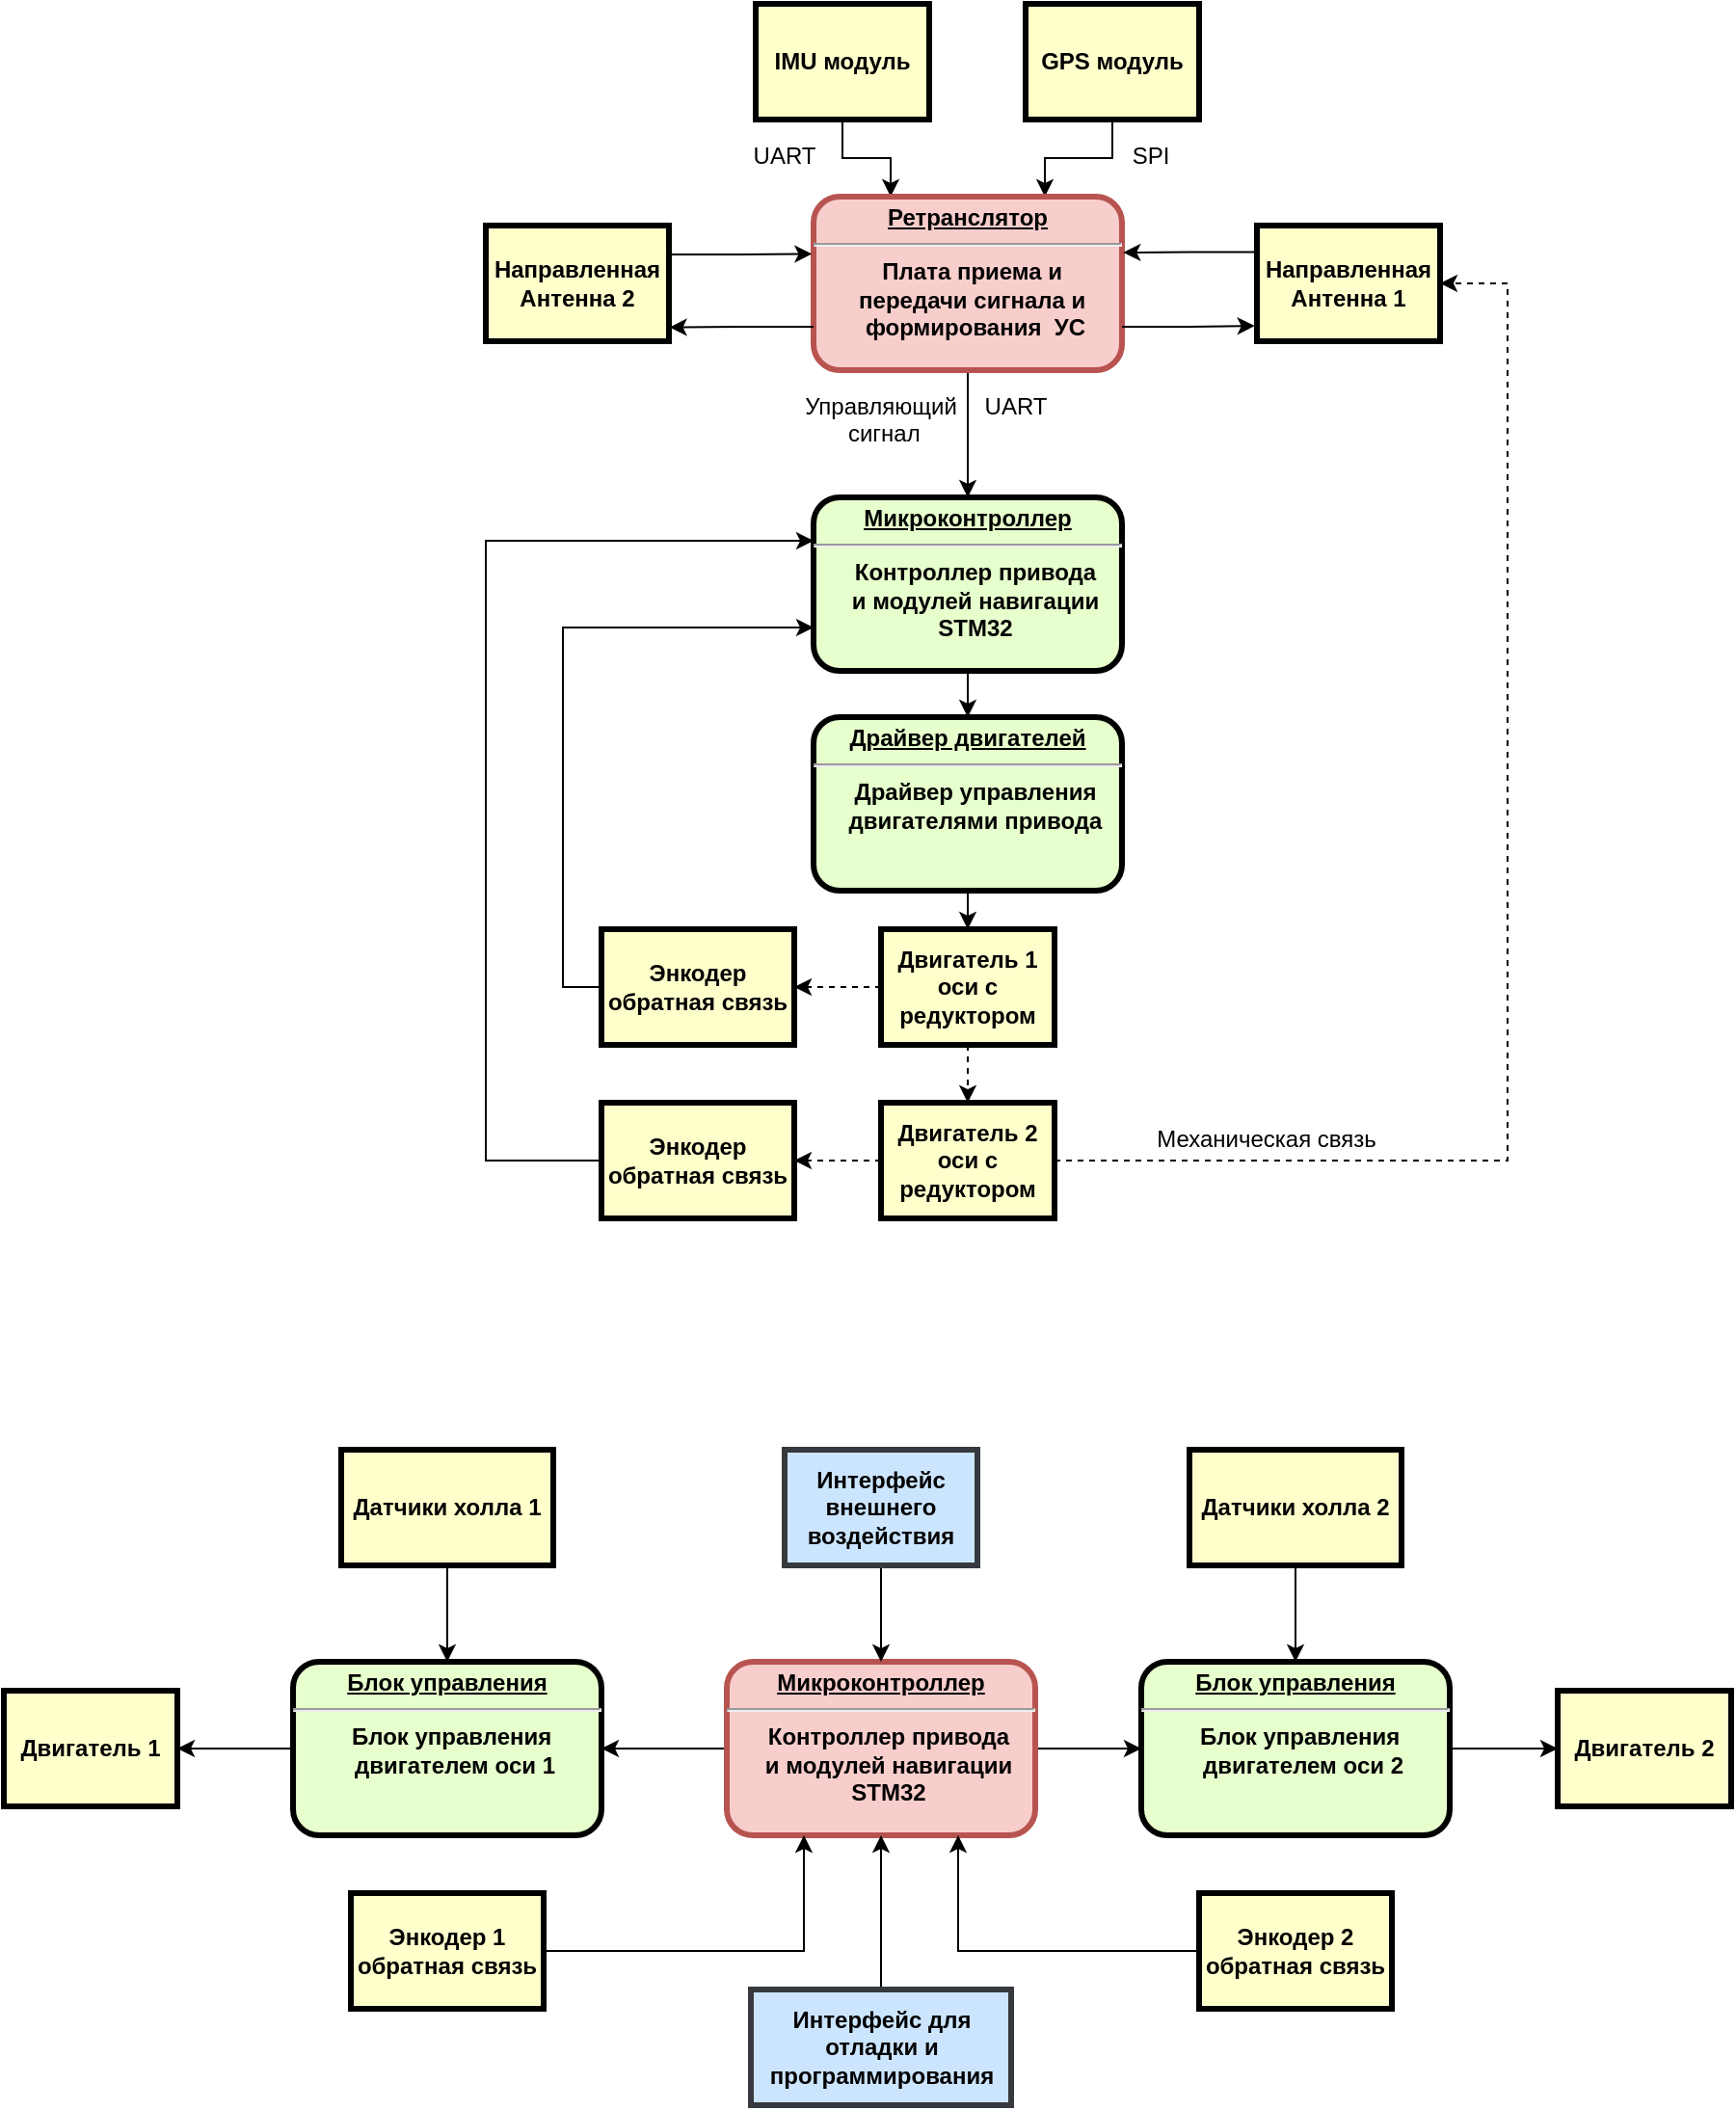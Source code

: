 <mxfile version="25.0.3">
  <diagram name="Page-1" id="c7558073-3199-34d8-9f00-42111426c3f3">
    <mxGraphModel dx="1701" dy="442" grid="1" gridSize="10" guides="1" tooltips="1" connect="1" arrows="1" fold="1" page="1" pageScale="1" pageWidth="826" pageHeight="1169" background="none" math="0" shadow="0">
      <root>
        <mxCell id="0" />
        <mxCell id="1" parent="0" />
        <mxCell id="UN_XIaxyN10X3Z1a8Tkm-105" style="edgeStyle=orthogonalEdgeStyle;rounded=0;orthogonalLoop=1;jettySize=auto;html=1;entryX=0.5;entryY=0;entryDx=0;entryDy=0;" parent="1" source="UN_XIaxyN10X3Z1a8Tkm-97" target="UN_XIaxyN10X3Z1a8Tkm-103" edge="1">
          <mxGeometry relative="1" as="geometry" />
        </mxCell>
        <mxCell id="UN_XIaxyN10X3Z1a8Tkm-97" value="&lt;p style=&quot;margin: 0px; margin-top: 4px; text-align: center; text-decoration: underline;&quot;&gt;&lt;strong&gt;Микроконтроллер&lt;/strong&gt;&lt;/p&gt;&lt;hr&gt;&lt;p style=&quot;margin: 0px; margin-left: 8px;&quot;&gt;Контроллер привода&lt;/p&gt;&lt;p style=&quot;margin: 0px; margin-left: 8px;&quot;&gt;и модулей навигации&lt;br&gt;STM32&lt;/p&gt;" style="verticalAlign=middle;align=center;overflow=fill;fontSize=12;fontFamily=Helvetica;html=1;rounded=1;fontStyle=1;strokeWidth=3;fillColor=#E6FFCC" parent="1" vertex="1">
          <mxGeometry x="350" y="376" width="160" height="90" as="geometry" />
        </mxCell>
        <mxCell id="gSOiPHyv-bpP9yXjdw-1-28" style="edgeStyle=orthogonalEdgeStyle;rounded=0;orthogonalLoop=1;jettySize=auto;html=1;exitX=0.5;exitY=1;exitDx=0;exitDy=0;entryX=0.5;entryY=0;entryDx=0;entryDy=0;dashed=1;" parent="1" source="UN_XIaxyN10X3Z1a8Tkm-102" target="UN_XIaxyN10X3Z1a8Tkm-106" edge="1">
          <mxGeometry relative="1" as="geometry">
            <mxPoint x="429.706" y="680.0" as="targetPoint" />
          </mxGeometry>
        </mxCell>
        <mxCell id="gSOiPHyv-bpP9yXjdw-1-29" value="" style="edgeStyle=orthogonalEdgeStyle;rounded=0;orthogonalLoop=1;jettySize=auto;html=1;dashed=1;" parent="1" source="UN_XIaxyN10X3Z1a8Tkm-102" target="UN_XIaxyN10X3Z1a8Tkm-109" edge="1">
          <mxGeometry relative="1" as="geometry" />
        </mxCell>
        <mxCell id="UN_XIaxyN10X3Z1a8Tkm-102" value="Двигатель 1 оси с редуктором" style="whiteSpace=wrap;align=center;verticalAlign=middle;fontStyle=1;strokeWidth=3;fillColor=#FFFFCC" parent="1" vertex="1">
          <mxGeometry x="385.0" y="600" width="90" height="60" as="geometry" />
        </mxCell>
        <mxCell id="gSOiPHyv-bpP9yXjdw-1-27" style="edgeStyle=orthogonalEdgeStyle;rounded=0;orthogonalLoop=1;jettySize=auto;html=1;exitX=0.5;exitY=1;exitDx=0;exitDy=0;" parent="1" source="UN_XIaxyN10X3Z1a8Tkm-103" target="UN_XIaxyN10X3Z1a8Tkm-102" edge="1">
          <mxGeometry relative="1" as="geometry" />
        </mxCell>
        <mxCell id="UN_XIaxyN10X3Z1a8Tkm-103" value="&lt;p style=&quot;margin: 0px; margin-top: 4px; text-align: center; text-decoration: underline;&quot;&gt;Драйвер двигателей&lt;/p&gt;&lt;hr&gt;&lt;p style=&quot;margin: 0px; margin-left: 8px;&quot;&gt;Драйвер управления&lt;/p&gt;&lt;p style=&quot;margin: 0px; margin-left: 8px;&quot;&gt;двигателями привода&lt;/p&gt;" style="verticalAlign=middle;align=center;overflow=fill;fontSize=12;fontFamily=Helvetica;html=1;rounded=1;fontStyle=1;strokeWidth=3;fillColor=#E6FFCC" parent="1" vertex="1">
          <mxGeometry x="350" y="490" width="160" height="90" as="geometry" />
        </mxCell>
        <mxCell id="gSOiPHyv-bpP9yXjdw-1-30" value="" style="edgeStyle=orthogonalEdgeStyle;rounded=0;orthogonalLoop=1;jettySize=auto;html=1;dashed=1;" parent="1" source="UN_XIaxyN10X3Z1a8Tkm-106" target="UN_XIaxyN10X3Z1a8Tkm-111" edge="1">
          <mxGeometry relative="1" as="geometry" />
        </mxCell>
        <mxCell id="gSOiPHyv-bpP9yXjdw-1-33" style="edgeStyle=orthogonalEdgeStyle;rounded=0;orthogonalLoop=1;jettySize=auto;html=1;entryX=1;entryY=0.5;entryDx=0;entryDy=0;dashed=1;" parent="1" source="UN_XIaxyN10X3Z1a8Tkm-106" target="gSOiPHyv-bpP9yXjdw-1-15" edge="1">
          <mxGeometry relative="1" as="geometry">
            <Array as="points">
              <mxPoint x="710" y="720" />
              <mxPoint x="710" y="265" />
            </Array>
          </mxGeometry>
        </mxCell>
        <mxCell id="UN_XIaxyN10X3Z1a8Tkm-106" value="Двигатель 2 оси с редуктором" style="whiteSpace=wrap;align=center;verticalAlign=middle;fontStyle=1;strokeWidth=3;fillColor=#FFFFCC" parent="1" vertex="1">
          <mxGeometry x="385.0" y="690" width="90" height="60" as="geometry" />
        </mxCell>
        <mxCell id="gSOiPHyv-bpP9yXjdw-1-36" style="edgeStyle=orthogonalEdgeStyle;rounded=0;orthogonalLoop=1;jettySize=auto;html=1;entryX=0;entryY=0.75;entryDx=0;entryDy=0;" parent="1" source="UN_XIaxyN10X3Z1a8Tkm-109" target="UN_XIaxyN10X3Z1a8Tkm-97" edge="1">
          <mxGeometry relative="1" as="geometry">
            <Array as="points">
              <mxPoint x="220" y="630" />
              <mxPoint x="220" y="444" />
            </Array>
          </mxGeometry>
        </mxCell>
        <mxCell id="UN_XIaxyN10X3Z1a8Tkm-109" value="Энкодер обратная связь" style="whiteSpace=wrap;align=center;verticalAlign=middle;fontStyle=1;strokeWidth=3;fillColor=#FFFFCC" parent="1" vertex="1">
          <mxGeometry x="240" y="600" width="100" height="60" as="geometry" />
        </mxCell>
        <mxCell id="gSOiPHyv-bpP9yXjdw-1-35" style="edgeStyle=orthogonalEdgeStyle;rounded=0;orthogonalLoop=1;jettySize=auto;html=1;entryX=0;entryY=0.25;entryDx=0;entryDy=0;" parent="1" source="UN_XIaxyN10X3Z1a8Tkm-111" target="UN_XIaxyN10X3Z1a8Tkm-97" edge="1">
          <mxGeometry relative="1" as="geometry">
            <mxPoint x="140" y="400" as="targetPoint" />
            <Array as="points">
              <mxPoint x="180" y="720" />
              <mxPoint x="180" y="398" />
            </Array>
          </mxGeometry>
        </mxCell>
        <mxCell id="UN_XIaxyN10X3Z1a8Tkm-111" value="Энкодер обратная связь" style="whiteSpace=wrap;align=center;verticalAlign=middle;fontStyle=1;strokeWidth=3;fillColor=#FFFFCC" parent="1" vertex="1">
          <mxGeometry x="240" y="690" width="100" height="60" as="geometry" />
        </mxCell>
        <mxCell id="vjIKyAhb01vJjqgrZn2G-4" style="edgeStyle=orthogonalEdgeStyle;rounded=0;orthogonalLoop=1;jettySize=auto;html=1;entryX=0.75;entryY=0;entryDx=0;entryDy=0;" parent="1" source="UN_XIaxyN10X3Z1a8Tkm-116" target="gSOiPHyv-bpP9yXjdw-1-17" edge="1">
          <mxGeometry relative="1" as="geometry" />
        </mxCell>
        <mxCell id="UN_XIaxyN10X3Z1a8Tkm-116" value="GPS модуль" style="whiteSpace=wrap;align=center;verticalAlign=middle;fontStyle=1;strokeWidth=3;fillColor=#FFFFCC" parent="1" vertex="1">
          <mxGeometry x="460.0" y="120" width="90" height="60" as="geometry" />
        </mxCell>
        <mxCell id="vjIKyAhb01vJjqgrZn2G-3" value="" style="edgeStyle=orthogonalEdgeStyle;rounded=0;orthogonalLoop=1;jettySize=auto;html=1;entryX=0.25;entryY=0;entryDx=0;entryDy=0;" parent="1" source="UN_XIaxyN10X3Z1a8Tkm-117" target="gSOiPHyv-bpP9yXjdw-1-17" edge="1">
          <mxGeometry relative="1" as="geometry" />
        </mxCell>
        <mxCell id="UN_XIaxyN10X3Z1a8Tkm-117" value="IMU модуль" style="whiteSpace=wrap;align=center;verticalAlign=middle;fontStyle=1;strokeWidth=3;fillColor=#FFFFCC" parent="1" vertex="1">
          <mxGeometry x="320.0" y="120" width="90" height="60" as="geometry" />
        </mxCell>
        <mxCell id="UN_XIaxyN10X3Z1a8Tkm-127" value="Направленная&#xa;Антенна 2" style="whiteSpace=wrap;align=center;verticalAlign=middle;fontStyle=1;strokeWidth=3;fillColor=#FFFFCC" parent="1" vertex="1">
          <mxGeometry x="180" y="235" width="95" height="60" as="geometry" />
        </mxCell>
        <mxCell id="UN_XIaxyN10X3Z1a8Tkm-132" value="SPI" style="text;spacingTop=-5;align=center" parent="1" vertex="1">
          <mxGeometry x="510.0" y="190.0" width="30" height="20" as="geometry" />
        </mxCell>
        <mxCell id="UN_XIaxyN10X3Z1a8Tkm-133" value="UART" style="text;spacingTop=-5;align=center" parent="1" vertex="1">
          <mxGeometry x="320.0" y="190.0" width="30" height="20" as="geometry" />
        </mxCell>
        <mxCell id="gSOiPHyv-bpP9yXjdw-1-15" value="Направленная&#xa;Антенна 1" style="whiteSpace=wrap;align=center;verticalAlign=middle;fontStyle=1;strokeWidth=3;fillColor=#FFFFCC" parent="1" vertex="1">
          <mxGeometry x="580" y="235" width="95" height="60" as="geometry" />
        </mxCell>
        <mxCell id="gSOiPHyv-bpP9yXjdw-1-19" value="" style="edgeStyle=orthogonalEdgeStyle;rounded=0;orthogonalLoop=1;jettySize=auto;html=1;" parent="1" source="gSOiPHyv-bpP9yXjdw-1-17" target="UN_XIaxyN10X3Z1a8Tkm-97" edge="1">
          <mxGeometry relative="1" as="geometry" />
        </mxCell>
        <mxCell id="gSOiPHyv-bpP9yXjdw-1-17" value="&lt;p style=&quot;margin: 0px; margin-top: 4px; text-align: center; text-decoration: underline;&quot;&gt;Ретранслятор&lt;/p&gt;&lt;hr&gt;&lt;p style=&quot;margin: 0px; margin-left: 8px;&quot;&gt;Плата приема и&amp;nbsp;&lt;/p&gt;&lt;p style=&quot;margin: 0px; margin-left: 8px;&quot;&gt;передачи&amp;nbsp;&lt;span style=&quot;background-color: initial;&quot;&gt;сигнала и&amp;nbsp;&lt;/span&gt;&lt;/p&gt;&lt;p style=&quot;margin: 0px; margin-left: 8px;&quot;&gt;&lt;span style=&quot;background-color: initial;&quot;&gt;формирования&amp;nbsp; УС&lt;/span&gt;&lt;/p&gt;" style="verticalAlign=middle;align=center;overflow=fill;fontSize=12;fontFamily=Helvetica;html=1;rounded=1;fontStyle=1;strokeWidth=3;fillColor=#f8cecc;strokeColor=#b85450;" parent="1" vertex="1">
          <mxGeometry x="350" y="220" width="160" height="90" as="geometry" />
        </mxCell>
        <mxCell id="gSOiPHyv-bpP9yXjdw-1-20" value="Управляющий&#xa; сигнал" style="text;spacingTop=-5;align=center" parent="1" vertex="1">
          <mxGeometry x="370.0" y="320.0" width="30" height="20" as="geometry" />
        </mxCell>
        <mxCell id="gSOiPHyv-bpP9yXjdw-1-22" style="edgeStyle=orthogonalEdgeStyle;rounded=0;orthogonalLoop=1;jettySize=auto;html=1;exitX=1;exitY=0.25;exitDx=0;exitDy=0;entryX=-0.005;entryY=0.33;entryDx=0;entryDy=0;entryPerimeter=0;" parent="1" source="UN_XIaxyN10X3Z1a8Tkm-127" target="gSOiPHyv-bpP9yXjdw-1-17" edge="1">
          <mxGeometry relative="1" as="geometry" />
        </mxCell>
        <mxCell id="gSOiPHyv-bpP9yXjdw-1-23" style="edgeStyle=orthogonalEdgeStyle;rounded=0;orthogonalLoop=1;jettySize=auto;html=1;exitX=0;exitY=0.75;exitDx=0;exitDy=0;entryX=1.003;entryY=0.88;entryDx=0;entryDy=0;entryPerimeter=0;" parent="1" source="gSOiPHyv-bpP9yXjdw-1-17" target="UN_XIaxyN10X3Z1a8Tkm-127" edge="1">
          <mxGeometry relative="1" as="geometry" />
        </mxCell>
        <mxCell id="gSOiPHyv-bpP9yXjdw-1-24" style="edgeStyle=orthogonalEdgeStyle;rounded=0;orthogonalLoop=1;jettySize=auto;html=1;exitX=0.005;exitY=0.23;exitDx=0;exitDy=0;entryX=1.004;entryY=0.322;entryDx=0;entryDy=0;entryPerimeter=0;exitPerimeter=0;" parent="1" source="gSOiPHyv-bpP9yXjdw-1-15" target="gSOiPHyv-bpP9yXjdw-1-17" edge="1">
          <mxGeometry relative="1" as="geometry" />
        </mxCell>
        <mxCell id="gSOiPHyv-bpP9yXjdw-1-25" style="edgeStyle=orthogonalEdgeStyle;rounded=0;orthogonalLoop=1;jettySize=auto;html=1;exitX=1;exitY=0.75;exitDx=0;exitDy=0;entryX=-0.012;entryY=0.867;entryDx=0;entryDy=0;entryPerimeter=0;" parent="1" source="gSOiPHyv-bpP9yXjdw-1-17" target="gSOiPHyv-bpP9yXjdw-1-15" edge="1">
          <mxGeometry relative="1" as="geometry" />
        </mxCell>
        <mxCell id="gSOiPHyv-bpP9yXjdw-1-37" value="Механическая связь" style="text;spacingTop=-5;align=center" parent="1" vertex="1">
          <mxGeometry x="570.0" y="700.0" width="30" height="20" as="geometry" />
        </mxCell>
        <mxCell id="vjIKyAhb01vJjqgrZn2G-2" value="UART" style="text;spacingTop=-5;align=center" parent="1" vertex="1">
          <mxGeometry x="440.0" y="320.0" width="30" height="20" as="geometry" />
        </mxCell>
        <mxCell id="nqvxB4qUVf8XHCnClfAz-4" value="" style="edgeStyle=orthogonalEdgeStyle;rounded=0;orthogonalLoop=1;jettySize=auto;html=1;" edge="1" parent="1" source="nqvxB4qUVf8XHCnClfAz-1" target="nqvxB4qUVf8XHCnClfAz-2">
          <mxGeometry relative="1" as="geometry" />
        </mxCell>
        <mxCell id="nqvxB4qUVf8XHCnClfAz-5" value="" style="edgeStyle=orthogonalEdgeStyle;rounded=0;orthogonalLoop=1;jettySize=auto;html=1;" edge="1" parent="1" source="nqvxB4qUVf8XHCnClfAz-1" target="nqvxB4qUVf8XHCnClfAz-3">
          <mxGeometry relative="1" as="geometry" />
        </mxCell>
        <mxCell id="nqvxB4qUVf8XHCnClfAz-1" value="&lt;p style=&quot;margin: 0px; margin-top: 4px; text-align: center; text-decoration: underline;&quot;&gt;&lt;strong&gt;Микроконтроллер&lt;/strong&gt;&lt;/p&gt;&lt;hr&gt;&lt;p style=&quot;margin: 0px; margin-left: 8px;&quot;&gt;Контроллер привода&lt;/p&gt;&lt;p style=&quot;margin: 0px; margin-left: 8px;&quot;&gt;и модулей навигации&lt;br&gt;STM32&lt;/p&gt;" style="verticalAlign=middle;align=center;overflow=fill;fontSize=12;fontFamily=Helvetica;html=1;rounded=1;fontStyle=1;strokeWidth=3;fillColor=#f8cecc;strokeColor=#b85450;" vertex="1" parent="1">
          <mxGeometry x="305" y="980" width="160" height="90" as="geometry" />
        </mxCell>
        <mxCell id="nqvxB4qUVf8XHCnClfAz-13" style="edgeStyle=orthogonalEdgeStyle;rounded=0;orthogonalLoop=1;jettySize=auto;html=1;exitX=1;exitY=0.5;exitDx=0;exitDy=0;entryX=0;entryY=0.5;entryDx=0;entryDy=0;" edge="1" parent="1" source="nqvxB4qUVf8XHCnClfAz-2" target="nqvxB4qUVf8XHCnClfAz-10">
          <mxGeometry relative="1" as="geometry" />
        </mxCell>
        <mxCell id="nqvxB4qUVf8XHCnClfAz-2" value="&lt;p style=&quot;margin: 0px; margin-top: 4px; text-align: center; text-decoration: underline;&quot;&gt;Блок управления&lt;/p&gt;&lt;hr&gt;&lt;p style=&quot;margin: 0px; margin-left: 8px;&quot;&gt;Блок управления&amp;nbsp;&lt;/p&gt;&lt;p style=&quot;margin: 0px; margin-left: 8px;&quot;&gt;двигателем оси 2&lt;/p&gt;" style="verticalAlign=middle;align=center;overflow=fill;fontSize=12;fontFamily=Helvetica;html=1;rounded=1;fontStyle=1;strokeWidth=3;fillColor=#E6FFCC" vertex="1" parent="1">
          <mxGeometry x="520" y="980" width="160" height="90" as="geometry" />
        </mxCell>
        <mxCell id="nqvxB4qUVf8XHCnClfAz-12" style="edgeStyle=orthogonalEdgeStyle;rounded=0;orthogonalLoop=1;jettySize=auto;html=1;entryX=1;entryY=0.5;entryDx=0;entryDy=0;" edge="1" parent="1" source="nqvxB4qUVf8XHCnClfAz-3" target="nqvxB4qUVf8XHCnClfAz-11">
          <mxGeometry relative="1" as="geometry">
            <mxPoint x="60" y="1025" as="targetPoint" />
          </mxGeometry>
        </mxCell>
        <mxCell id="nqvxB4qUVf8XHCnClfAz-3" value="&lt;p style=&quot;margin: 0px; margin-top: 4px; text-align: center; text-decoration: underline;&quot;&gt;Блок управления&lt;/p&gt;&lt;hr&gt;&lt;p style=&quot;margin: 0px; margin-left: 8px;&quot;&gt;Блок управления&amp;nbsp;&lt;/p&gt;&lt;p style=&quot;margin: 0px; margin-left: 8px;&quot;&gt;двигателем оси 1&lt;/p&gt;" style="verticalAlign=middle;align=center;overflow=fill;fontSize=12;fontFamily=Helvetica;html=1;rounded=1;fontStyle=1;strokeWidth=3;fillColor=#E6FFCC" vertex="1" parent="1">
          <mxGeometry x="80" y="980" width="160" height="90" as="geometry" />
        </mxCell>
        <mxCell id="nqvxB4qUVf8XHCnClfAz-8" style="edgeStyle=orthogonalEdgeStyle;rounded=0;orthogonalLoop=1;jettySize=auto;html=1;entryX=0.25;entryY=1;entryDx=0;entryDy=0;" edge="1" parent="1" source="nqvxB4qUVf8XHCnClfAz-6" target="nqvxB4qUVf8XHCnClfAz-1">
          <mxGeometry relative="1" as="geometry" />
        </mxCell>
        <mxCell id="nqvxB4qUVf8XHCnClfAz-6" value="Энкодер 1 обратная связь" style="whiteSpace=wrap;align=center;verticalAlign=middle;fontStyle=1;strokeWidth=3;fillColor=#FFFFCC" vertex="1" parent="1">
          <mxGeometry x="110" y="1100" width="100" height="60" as="geometry" />
        </mxCell>
        <mxCell id="nqvxB4qUVf8XHCnClfAz-9" style="edgeStyle=orthogonalEdgeStyle;rounded=0;orthogonalLoop=1;jettySize=auto;html=1;entryX=0.75;entryY=1;entryDx=0;entryDy=0;" edge="1" parent="1" source="nqvxB4qUVf8XHCnClfAz-7" target="nqvxB4qUVf8XHCnClfAz-1">
          <mxGeometry relative="1" as="geometry" />
        </mxCell>
        <mxCell id="nqvxB4qUVf8XHCnClfAz-7" value="Энкодер 2 обратная связь" style="whiteSpace=wrap;align=center;verticalAlign=middle;fontStyle=1;strokeWidth=3;fillColor=#FFFFCC" vertex="1" parent="1">
          <mxGeometry x="550" y="1100" width="100" height="60" as="geometry" />
        </mxCell>
        <mxCell id="nqvxB4qUVf8XHCnClfAz-10" value="Двигатель 2" style="whiteSpace=wrap;align=center;verticalAlign=middle;fontStyle=1;strokeWidth=3;fillColor=#FFFFCC" vertex="1" parent="1">
          <mxGeometry x="736.0" y="995" width="90" height="60" as="geometry" />
        </mxCell>
        <mxCell id="nqvxB4qUVf8XHCnClfAz-11" value="Двигатель 1" style="whiteSpace=wrap;align=center;verticalAlign=middle;fontStyle=1;strokeWidth=3;fillColor=#FFFFCC" vertex="1" parent="1">
          <mxGeometry x="-70.0" y="995" width="90" height="60" as="geometry" />
        </mxCell>
        <mxCell id="nqvxB4qUVf8XHCnClfAz-17" style="edgeStyle=orthogonalEdgeStyle;rounded=0;orthogonalLoop=1;jettySize=auto;html=1;entryX=0.5;entryY=0;entryDx=0;entryDy=0;" edge="1" parent="1" source="nqvxB4qUVf8XHCnClfAz-14" target="nqvxB4qUVf8XHCnClfAz-3">
          <mxGeometry relative="1" as="geometry" />
        </mxCell>
        <mxCell id="nqvxB4qUVf8XHCnClfAz-14" value="Датчики холла 1" style="whiteSpace=wrap;align=center;verticalAlign=middle;fontStyle=1;strokeWidth=3;fillColor=#FFFFCC" vertex="1" parent="1">
          <mxGeometry x="105" y="870" width="110" height="60" as="geometry" />
        </mxCell>
        <mxCell id="nqvxB4qUVf8XHCnClfAz-18" value="" style="edgeStyle=orthogonalEdgeStyle;rounded=0;orthogonalLoop=1;jettySize=auto;html=1;" edge="1" parent="1" source="nqvxB4qUVf8XHCnClfAz-15" target="nqvxB4qUVf8XHCnClfAz-2">
          <mxGeometry relative="1" as="geometry" />
        </mxCell>
        <mxCell id="nqvxB4qUVf8XHCnClfAz-15" value="Датчики холла 2" style="whiteSpace=wrap;align=center;verticalAlign=middle;fontStyle=1;strokeWidth=3;fillColor=#FFFFCC" vertex="1" parent="1">
          <mxGeometry x="545" y="870" width="110" height="60" as="geometry" />
        </mxCell>
        <mxCell id="nqvxB4qUVf8XHCnClfAz-20" value="" style="edgeStyle=orthogonalEdgeStyle;rounded=0;orthogonalLoop=1;jettySize=auto;html=1;" edge="1" parent="1" source="nqvxB4qUVf8XHCnClfAz-19" target="nqvxB4qUVf8XHCnClfAz-1">
          <mxGeometry relative="1" as="geometry" />
        </mxCell>
        <mxCell id="nqvxB4qUVf8XHCnClfAz-19" value="Интерфейс внешнего воздействия" style="whiteSpace=wrap;align=center;verticalAlign=middle;fontStyle=1;strokeWidth=3;fillColor=#cce5ff;strokeColor=#36393d;" vertex="1" parent="1">
          <mxGeometry x="335" y="870" width="100" height="60" as="geometry" />
        </mxCell>
        <mxCell id="nqvxB4qUVf8XHCnClfAz-22" value="" style="edgeStyle=orthogonalEdgeStyle;rounded=0;orthogonalLoop=1;jettySize=auto;html=1;" edge="1" parent="1" source="nqvxB4qUVf8XHCnClfAz-21" target="nqvxB4qUVf8XHCnClfAz-1">
          <mxGeometry relative="1" as="geometry" />
        </mxCell>
        <mxCell id="nqvxB4qUVf8XHCnClfAz-21" value="Интерфейс для отладки и программирования" style="whiteSpace=wrap;align=center;verticalAlign=middle;fontStyle=1;strokeWidth=3;fillColor=#cce5ff;strokeColor=#36393d;" vertex="1" parent="1">
          <mxGeometry x="317.5" y="1150" width="135" height="60" as="geometry" />
        </mxCell>
      </root>
    </mxGraphModel>
  </diagram>
</mxfile>
